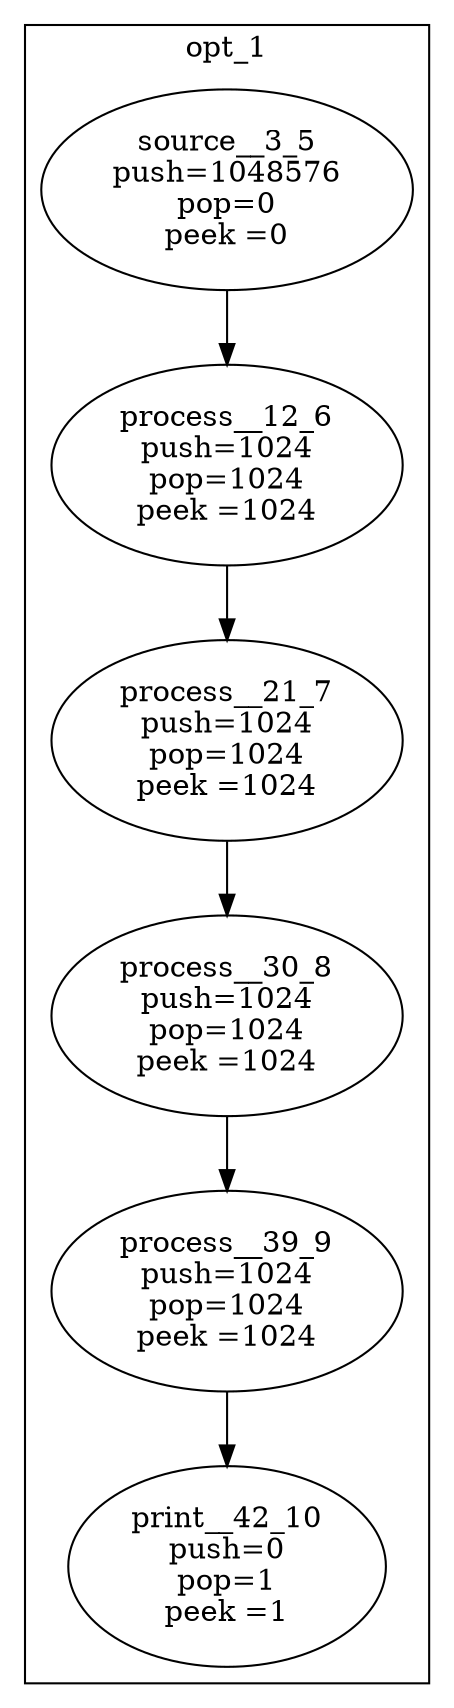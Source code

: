 digraph streamit {
subgraph cluster_node1 {
 label="opt_1";
node2 [ label="source__3_5\npush=1048576\npop=0\npeek =0" ]
node3 [ label="process__12_6\npush=1024\npop=1024\npeek =1024" ]
node2 -> node3
node4 [ label="process__21_7\npush=1024\npop=1024\npeek =1024" ]
node3 -> node4
node5 [ label="process__30_8\npush=1024\npop=1024\npeek =1024" ]
node4 -> node5
node6 [ label="process__39_9\npush=1024\npop=1024\npeek =1024" ]
node5 -> node6
node7 [ label="print__42_10\npush=0\npop=1\npeek =1" ]
node6 -> node7
}
}
